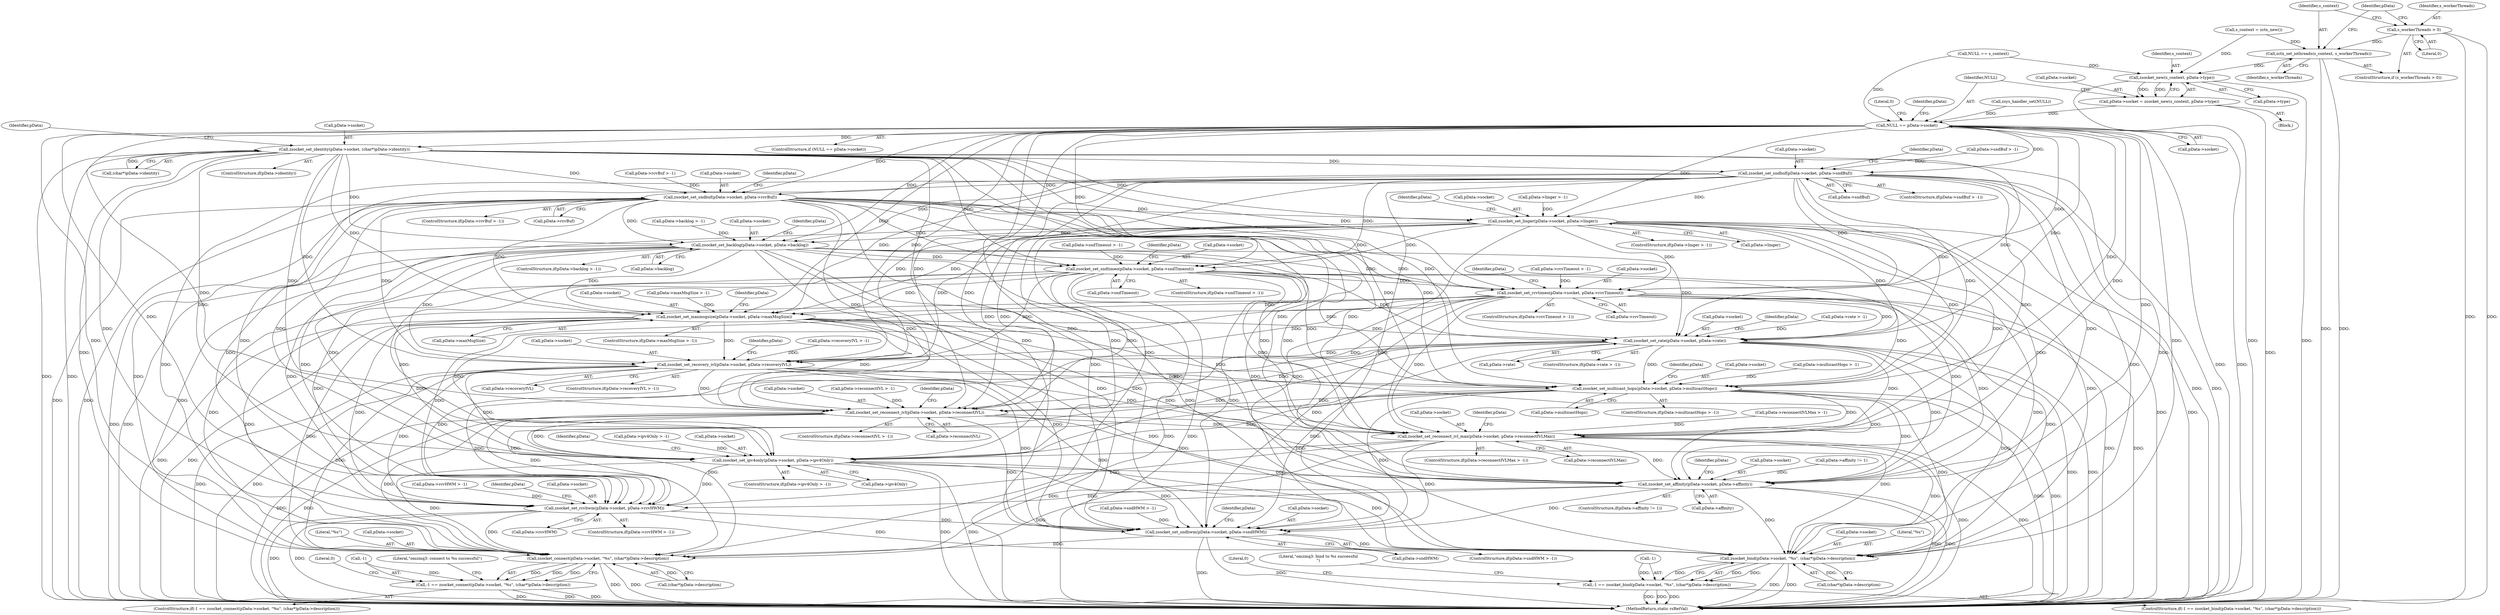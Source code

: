 digraph "0_rsyslog_062d0c671a29f7c6f7dff4a2f1f35df375bbb30b_0@API" {
"1000119" [label="(Call,s_workerThreads > 0)"];
"1000122" [label="(Call,zctx_set_iothreads(s_context, s_workerThreads))"];
"1000129" [label="(Call,zsocket_new(s_context, pData->type))"];
"1000125" [label="(Call,pData->socket = zsocket_new(s_context, pData->type))"];
"1000135" [label="(Call,NULL == pData->socket)"];
"1000156" [label="(Call,zsocket_set_identity(pData->socket, (char*)pData->identity))"];
"1000172" [label="(Call,zsocket_set_sndbuf(pData->socket, pData->sndBuf))"];
"1000186" [label="(Call,zsocket_set_sndbuf(pData->socket, pData->rcvBuf))"];
"1000200" [label="(Call,zsocket_set_linger(pData->socket, pData->linger))"];
"1000214" [label="(Call,zsocket_set_backlog(pData->socket, pData->backlog))"];
"1000228" [label="(Call,zsocket_set_sndtimeo(pData->socket, pData->sndTimeout))"];
"1000242" [label="(Call,zsocket_set_rcvtimeo(pData->socket, pData->rcvTimeout))"];
"1000256" [label="(Call,zsocket_set_maxmsgsize(pData->socket, pData->maxMsgSize))"];
"1000270" [label="(Call,zsocket_set_rate(pData->socket, pData->rate))"];
"1000284" [label="(Call,zsocket_set_recovery_ivl(pData->socket, pData->recoveryIVL))"];
"1000298" [label="(Call,zsocket_set_multicast_hops(pData->socket, pData->multicastHops))"];
"1000312" [label="(Call,zsocket_set_reconnect_ivl(pData->socket, pData->reconnectIVL))"];
"1000326" [label="(Call,zsocket_set_reconnect_ivl_max(pData->socket, pData->reconnectIVLMax))"];
"1000340" [label="(Call,zsocket_set_ipv4only(pData->socket, pData->ipv4Only))"];
"1000353" [label="(Call,zsocket_set_affinity(pData->socket, pData->affinity))"];
"1000367" [label="(Call,zsocket_set_rcvhwm(pData->socket, pData->rcvHWM))"];
"1000381" [label="(Call,zsocket_set_sndhwm(pData->socket, pData->sndHWM))"];
"1000399" [label="(Call,zsocket_bind(pData->socket, \"%s\", (char*)pData->description))"];
"1000396" [label="(Call,-1 == zsocket_bind(pData->socket, \"%s\", (char*)pData->description))"];
"1000432" [label="(Call,zsocket_connect(pData->socket, \"%s\", (char*)pData->description))"];
"1000429" [label="(Call,-1 == zsocket_connect(pData->socket, \"%s\", (char*)pData->description))"];
"1000243" [label="(Call,pData->socket)"];
"1000229" [label="(Call,pData->socket)"];
"1000200" [label="(Call,zsocket_set_linger(pData->socket, pData->linger))"];
"1000222" [label="(Call,pData->sndTimeout > -1)"];
"1000284" [label="(Call,zsocket_set_recovery_ivl(pData->socket, pData->recoveryIVL))"];
"1000152" [label="(ControlStructure,if(pData->identity))"];
"1000322" [label="(Identifier,pData)"];
"1000347" [label="(ControlStructure,if(pData->affinity != 1))"];
"1000256" [label="(Call,zsocket_set_maxmsgsize(pData->socket, pData->maxMsgSize))"];
"1000118" [label="(ControlStructure,if (s_workerThreads > 0))"];
"1000432" [label="(Call,zsocket_connect(pData->socket, \"%s\", (char*)pData->description))"];
"1000266" [label="(Identifier,pData)"];
"1000207" [label="(ControlStructure,if(pData->backlog > -1))"];
"1000249" [label="(ControlStructure,if(pData->maxMsgSize > -1))"];
"1000344" [label="(Call,pData->ipv4Only)"];
"1000348" [label="(Call,pData->affinity != 1)"];
"1000404" [label="(Call,(char*)pData->description)"];
"1000433" [label="(Call,pData->socket)"];
"1000210" [label="(Identifier,pData)"];
"1000278" [label="(Call,pData->recoveryIVL > -1)"];
"1000246" [label="(Call,pData->rcvTimeout)"];
"1000129" [label="(Call,zsocket_new(s_context, pData->type))"];
"1000137" [label="(Call,pData->socket)"];
"1000455" [label="(Literal,\"omzmq3: connect to %s successful\")"];
"1000123" [label="(Identifier,s_context)"];
"1000305" [label="(ControlStructure,if(pData->reconnectIVL > -1))"];
"1000134" [label="(ControlStructure,if (NULL == pData->socket))"];
"1000228" [label="(Call,zsocket_set_sndtimeo(pData->socket, pData->sndTimeout))"];
"1000157" [label="(Call,pData->socket)"];
"1000127" [label="(Identifier,pData)"];
"1000422" [label="(Literal,\"omzmq3: bind to %s successful\n\")"];
"1000333" [label="(ControlStructure,if(pData->ipv4Only > -1))"];
"1000120" [label="(Identifier,s_workerThreads)"];
"1000124" [label="(Identifier,s_workerThreads)"];
"1000319" [label="(ControlStructure,if(pData->reconnectIVLMax > -1))"];
"1000257" [label="(Call,pData->socket)"];
"1000371" [label="(Call,pData->rcvHWM)"];
"1000271" [label="(Call,pData->socket)"];
"1000316" [label="(Call,pData->reconnectIVL)"];
"1000381" [label="(Call,zsocket_set_sndhwm(pData->socket, pData->sndHWM))"];
"1000292" [label="(Call,pData->multicastHops > -1)"];
"1000377" [label="(Identifier,pData)"];
"1000242" [label="(Call,zsocket_set_rcvtimeo(pData->socket, pData->rcvTimeout))"];
"1000176" [label="(Call,pData->sndBuf)"];
"1000280" [label="(Identifier,pData)"];
"1000403" [label="(Literal,\"%s\")"];
"1000179" [label="(ControlStructure,if(pData->rcvBuf > -1))"];
"1000180" [label="(Call,pData->rcvBuf > -1)"];
"1000125" [label="(Call,pData->socket = zsocket_new(s_context, pData->type))"];
"1000173" [label="(Call,pData->socket)"];
"1000313" [label="(Call,pData->socket)"];
"1000131" [label="(Call,pData->type)"];
"1000429" [label="(Call,-1 == zsocket_connect(pData->socket, \"%s\", (char*)pData->description))"];
"1000264" [label="(Call,pData->rate > -1)"];
"1000190" [label="(Call,pData->rcvBuf)"];
"1000334" [label="(Call,pData->ipv4Only > -1)"];
"1000302" [label="(Call,pData->multicastHops)"];
"1000308" [label="(Identifier,pData)"];
"1000130" [label="(Identifier,s_context)"];
"1000430" [label="(Call,-1)"];
"1000285" [label="(Call,pData->socket)"];
"1000291" [label="(ControlStructure,if(pData->multicastHops > -1))"];
"1000367" [label="(Call,zsocket_set_rcvhwm(pData->socket, pData->rcvHWM))"];
"1000238" [label="(Identifier,pData)"];
"1000277" [label="(ControlStructure,if(pData->recoveryIVL > -1))"];
"1000250" [label="(Call,pData->maxMsgSize > -1)"];
"1000172" [label="(Call,zsocket_set_sndbuf(pData->socket, pData->sndBuf))"];
"1000106" [label="(Block,)"];
"1000260" [label="(Call,pData->maxMsgSize)"];
"1000397" [label="(Call,-1)"];
"1000288" [label="(Call,pData->recoveryIVL)"];
"1000122" [label="(Call,zctx_set_iothreads(s_context, s_workerThreads))"];
"1000232" [label="(Call,pData->sndTimeout)"];
"1000395" [label="(ControlStructure,if(-1 == zsocket_bind(pData->socket, \"%s\", (char*)pData->description)))"];
"1000126" [label="(Call,pData->socket)"];
"1000270" [label="(Call,zsocket_set_rate(pData->socket, pData->rate))"];
"1000375" [label="(Call,pData->sndHWM > -1)"];
"1000363" [label="(Identifier,pData)"];
"1000444" [label="(Literal,0)"];
"1000385" [label="(Call,pData->sndHWM)"];
"1000208" [label="(Call,pData->backlog > -1)"];
"1000154" [label="(Identifier,pData)"];
"1000186" [label="(Call,zsocket_set_sndbuf(pData->socket, pData->rcvBuf))"];
"1000109" [label="(Call,NULL == s_context)"];
"1000193" [label="(ControlStructure,if(pData->linger > -1))"];
"1000306" [label="(Call,pData->reconnectIVL > -1)"];
"1000330" [label="(Call,pData->reconnectIVLMax)"];
"1000400" [label="(Call,pData->socket)"];
"1000215" [label="(Call,pData->socket)"];
"1000411" [label="(Literal,0)"];
"1000326" [label="(Call,zsocket_set_reconnect_ivl_max(pData->socket, pData->reconnectIVLMax))"];
"1000368" [label="(Call,pData->socket)"];
"1000391" [label="(Identifier,pData)"];
"1000121" [label="(Literal,0)"];
"1000360" [label="(ControlStructure,if(pData->rcvHWM > -1))"];
"1000341" [label="(Call,pData->socket)"];
"1000204" [label="(Call,pData->linger)"];
"1000350" [label="(Identifier,pData)"];
"1000135" [label="(Call,NULL == pData->socket)"];
"1000201" [label="(Call,pData->socket)"];
"1000382" [label="(Call,pData->socket)"];
"1000399" [label="(Call,zsocket_bind(pData->socket, \"%s\", (char*)pData->description))"];
"1000168" [label="(Identifier,pData)"];
"1000182" [label="(Identifier,pData)"];
"1000298" [label="(Call,zsocket_set_multicast_hops(pData->socket, pData->multicastHops))"];
"1000165" [label="(ControlStructure,if(pData->sndBuf > -1))"];
"1000428" [label="(ControlStructure,if(-1 == zsocket_connect(pData->socket, \"%s\", (char*)pData->description)))"];
"1000357" [label="(Call,pData->affinity)"];
"1000299" [label="(Call,pData->socket)"];
"1000436" [label="(Literal,\"%s\")"];
"1000113" [label="(Call,zsys_handler_set(NULL))"];
"1000235" [label="(ControlStructure,if(pData->rcvTimeout > -1))"];
"1000263" [label="(ControlStructure,if(pData->rate > -1))"];
"1000274" [label="(Call,pData->rate)"];
"1000194" [label="(Call,pData->linger > -1)"];
"1000218" [label="(Call,pData->backlog)"];
"1000214" [label="(Call,zsocket_set_backlog(pData->socket, pData->backlog))"];
"1000166" [label="(Call,pData->sndBuf > -1)"];
"1000437" [label="(Call,(char*)pData->description)"];
"1000327" [label="(Call,pData->socket)"];
"1000160" [label="(Call,(char*)pData->identity)"];
"1000187" [label="(Call,pData->socket)"];
"1000336" [label="(Identifier,pData)"];
"1000252" [label="(Identifier,pData)"];
"1000361" [label="(Call,pData->rcvHWM > -1)"];
"1000461" [label="(MethodReturn,static rsRetVal)"];
"1000224" [label="(Identifier,pData)"];
"1000221" [label="(ControlStructure,if(pData->sndTimeout > -1))"];
"1000294" [label="(Identifier,pData)"];
"1000354" [label="(Call,pData->socket)"];
"1000136" [label="(Identifier,NULL)"];
"1000374" [label="(ControlStructure,if(pData->sndHWM > -1))"];
"1000236" [label="(Call,pData->rcvTimeout > -1)"];
"1000115" [label="(Call,s_context = zctx_new())"];
"1000396" [label="(Call,-1 == zsocket_bind(pData->socket, \"%s\", (char*)pData->description))"];
"1000312" [label="(Call,zsocket_set_reconnect_ivl(pData->socket, pData->reconnectIVL))"];
"1000340" [label="(Call,zsocket_set_ipv4only(pData->socket, pData->ipv4Only))"];
"1000142" [label="(Literal,0)"];
"1000156" [label="(Call,zsocket_set_identity(pData->socket, (char*)pData->identity))"];
"1000353" [label="(Call,zsocket_set_affinity(pData->socket, pData->affinity))"];
"1000196" [label="(Identifier,pData)"];
"1000320" [label="(Call,pData->reconnectIVLMax > -1)"];
"1000119" [label="(Call,s_workerThreads > 0)"];
"1000119" -> "1000118"  [label="AST: "];
"1000119" -> "1000121"  [label="CFG: "];
"1000120" -> "1000119"  [label="AST: "];
"1000121" -> "1000119"  [label="AST: "];
"1000123" -> "1000119"  [label="CFG: "];
"1000127" -> "1000119"  [label="CFG: "];
"1000119" -> "1000461"  [label="DDG: "];
"1000119" -> "1000461"  [label="DDG: "];
"1000119" -> "1000122"  [label="DDG: "];
"1000122" -> "1000118"  [label="AST: "];
"1000122" -> "1000124"  [label="CFG: "];
"1000123" -> "1000122"  [label="AST: "];
"1000124" -> "1000122"  [label="AST: "];
"1000127" -> "1000122"  [label="CFG: "];
"1000122" -> "1000461"  [label="DDG: "];
"1000122" -> "1000461"  [label="DDG: "];
"1000115" -> "1000122"  [label="DDG: "];
"1000122" -> "1000129"  [label="DDG: "];
"1000129" -> "1000125"  [label="AST: "];
"1000129" -> "1000131"  [label="CFG: "];
"1000130" -> "1000129"  [label="AST: "];
"1000131" -> "1000129"  [label="AST: "];
"1000125" -> "1000129"  [label="CFG: "];
"1000129" -> "1000461"  [label="DDG: "];
"1000129" -> "1000461"  [label="DDG: "];
"1000129" -> "1000125"  [label="DDG: "];
"1000129" -> "1000125"  [label="DDG: "];
"1000109" -> "1000129"  [label="DDG: "];
"1000115" -> "1000129"  [label="DDG: "];
"1000125" -> "1000106"  [label="AST: "];
"1000126" -> "1000125"  [label="AST: "];
"1000136" -> "1000125"  [label="CFG: "];
"1000125" -> "1000461"  [label="DDG: "];
"1000125" -> "1000135"  [label="DDG: "];
"1000135" -> "1000134"  [label="AST: "];
"1000135" -> "1000137"  [label="CFG: "];
"1000136" -> "1000135"  [label="AST: "];
"1000137" -> "1000135"  [label="AST: "];
"1000142" -> "1000135"  [label="CFG: "];
"1000154" -> "1000135"  [label="CFG: "];
"1000135" -> "1000461"  [label="DDG: "];
"1000135" -> "1000461"  [label="DDG: "];
"1000113" -> "1000135"  [label="DDG: "];
"1000109" -> "1000135"  [label="DDG: "];
"1000135" -> "1000156"  [label="DDG: "];
"1000135" -> "1000172"  [label="DDG: "];
"1000135" -> "1000186"  [label="DDG: "];
"1000135" -> "1000200"  [label="DDG: "];
"1000135" -> "1000214"  [label="DDG: "];
"1000135" -> "1000228"  [label="DDG: "];
"1000135" -> "1000242"  [label="DDG: "];
"1000135" -> "1000256"  [label="DDG: "];
"1000135" -> "1000270"  [label="DDG: "];
"1000135" -> "1000284"  [label="DDG: "];
"1000135" -> "1000298"  [label="DDG: "];
"1000135" -> "1000312"  [label="DDG: "];
"1000135" -> "1000326"  [label="DDG: "];
"1000135" -> "1000340"  [label="DDG: "];
"1000135" -> "1000353"  [label="DDG: "];
"1000135" -> "1000367"  [label="DDG: "];
"1000135" -> "1000381"  [label="DDG: "];
"1000135" -> "1000399"  [label="DDG: "];
"1000135" -> "1000432"  [label="DDG: "];
"1000156" -> "1000152"  [label="AST: "];
"1000156" -> "1000160"  [label="CFG: "];
"1000157" -> "1000156"  [label="AST: "];
"1000160" -> "1000156"  [label="AST: "];
"1000168" -> "1000156"  [label="CFG: "];
"1000156" -> "1000461"  [label="DDG: "];
"1000156" -> "1000461"  [label="DDG: "];
"1000160" -> "1000156"  [label="DDG: "];
"1000156" -> "1000172"  [label="DDG: "];
"1000156" -> "1000186"  [label="DDG: "];
"1000156" -> "1000200"  [label="DDG: "];
"1000156" -> "1000214"  [label="DDG: "];
"1000156" -> "1000228"  [label="DDG: "];
"1000156" -> "1000242"  [label="DDG: "];
"1000156" -> "1000256"  [label="DDG: "];
"1000156" -> "1000270"  [label="DDG: "];
"1000156" -> "1000284"  [label="DDG: "];
"1000156" -> "1000298"  [label="DDG: "];
"1000156" -> "1000312"  [label="DDG: "];
"1000156" -> "1000326"  [label="DDG: "];
"1000156" -> "1000340"  [label="DDG: "];
"1000156" -> "1000353"  [label="DDG: "];
"1000156" -> "1000367"  [label="DDG: "];
"1000156" -> "1000381"  [label="DDG: "];
"1000156" -> "1000399"  [label="DDG: "];
"1000156" -> "1000432"  [label="DDG: "];
"1000172" -> "1000165"  [label="AST: "];
"1000172" -> "1000176"  [label="CFG: "];
"1000173" -> "1000172"  [label="AST: "];
"1000176" -> "1000172"  [label="AST: "];
"1000182" -> "1000172"  [label="CFG: "];
"1000172" -> "1000461"  [label="DDG: "];
"1000172" -> "1000461"  [label="DDG: "];
"1000166" -> "1000172"  [label="DDG: "];
"1000172" -> "1000186"  [label="DDG: "];
"1000172" -> "1000200"  [label="DDG: "];
"1000172" -> "1000214"  [label="DDG: "];
"1000172" -> "1000228"  [label="DDG: "];
"1000172" -> "1000242"  [label="DDG: "];
"1000172" -> "1000256"  [label="DDG: "];
"1000172" -> "1000270"  [label="DDG: "];
"1000172" -> "1000284"  [label="DDG: "];
"1000172" -> "1000298"  [label="DDG: "];
"1000172" -> "1000312"  [label="DDG: "];
"1000172" -> "1000326"  [label="DDG: "];
"1000172" -> "1000340"  [label="DDG: "];
"1000172" -> "1000353"  [label="DDG: "];
"1000172" -> "1000367"  [label="DDG: "];
"1000172" -> "1000381"  [label="DDG: "];
"1000172" -> "1000399"  [label="DDG: "];
"1000172" -> "1000432"  [label="DDG: "];
"1000186" -> "1000179"  [label="AST: "];
"1000186" -> "1000190"  [label="CFG: "];
"1000187" -> "1000186"  [label="AST: "];
"1000190" -> "1000186"  [label="AST: "];
"1000196" -> "1000186"  [label="CFG: "];
"1000186" -> "1000461"  [label="DDG: "];
"1000186" -> "1000461"  [label="DDG: "];
"1000180" -> "1000186"  [label="DDG: "];
"1000186" -> "1000200"  [label="DDG: "];
"1000186" -> "1000214"  [label="DDG: "];
"1000186" -> "1000228"  [label="DDG: "];
"1000186" -> "1000242"  [label="DDG: "];
"1000186" -> "1000256"  [label="DDG: "];
"1000186" -> "1000270"  [label="DDG: "];
"1000186" -> "1000284"  [label="DDG: "];
"1000186" -> "1000298"  [label="DDG: "];
"1000186" -> "1000312"  [label="DDG: "];
"1000186" -> "1000326"  [label="DDG: "];
"1000186" -> "1000340"  [label="DDG: "];
"1000186" -> "1000353"  [label="DDG: "];
"1000186" -> "1000367"  [label="DDG: "];
"1000186" -> "1000381"  [label="DDG: "];
"1000186" -> "1000399"  [label="DDG: "];
"1000186" -> "1000432"  [label="DDG: "];
"1000200" -> "1000193"  [label="AST: "];
"1000200" -> "1000204"  [label="CFG: "];
"1000201" -> "1000200"  [label="AST: "];
"1000204" -> "1000200"  [label="AST: "];
"1000210" -> "1000200"  [label="CFG: "];
"1000200" -> "1000461"  [label="DDG: "];
"1000200" -> "1000461"  [label="DDG: "];
"1000194" -> "1000200"  [label="DDG: "];
"1000200" -> "1000214"  [label="DDG: "];
"1000200" -> "1000228"  [label="DDG: "];
"1000200" -> "1000242"  [label="DDG: "];
"1000200" -> "1000256"  [label="DDG: "];
"1000200" -> "1000270"  [label="DDG: "];
"1000200" -> "1000284"  [label="DDG: "];
"1000200" -> "1000298"  [label="DDG: "];
"1000200" -> "1000312"  [label="DDG: "];
"1000200" -> "1000326"  [label="DDG: "];
"1000200" -> "1000340"  [label="DDG: "];
"1000200" -> "1000353"  [label="DDG: "];
"1000200" -> "1000367"  [label="DDG: "];
"1000200" -> "1000381"  [label="DDG: "];
"1000200" -> "1000399"  [label="DDG: "];
"1000200" -> "1000432"  [label="DDG: "];
"1000214" -> "1000207"  [label="AST: "];
"1000214" -> "1000218"  [label="CFG: "];
"1000215" -> "1000214"  [label="AST: "];
"1000218" -> "1000214"  [label="AST: "];
"1000224" -> "1000214"  [label="CFG: "];
"1000214" -> "1000461"  [label="DDG: "];
"1000214" -> "1000461"  [label="DDG: "];
"1000208" -> "1000214"  [label="DDG: "];
"1000214" -> "1000228"  [label="DDG: "];
"1000214" -> "1000242"  [label="DDG: "];
"1000214" -> "1000256"  [label="DDG: "];
"1000214" -> "1000270"  [label="DDG: "];
"1000214" -> "1000284"  [label="DDG: "];
"1000214" -> "1000298"  [label="DDG: "];
"1000214" -> "1000312"  [label="DDG: "];
"1000214" -> "1000326"  [label="DDG: "];
"1000214" -> "1000340"  [label="DDG: "];
"1000214" -> "1000353"  [label="DDG: "];
"1000214" -> "1000367"  [label="DDG: "];
"1000214" -> "1000381"  [label="DDG: "];
"1000214" -> "1000399"  [label="DDG: "];
"1000214" -> "1000432"  [label="DDG: "];
"1000228" -> "1000221"  [label="AST: "];
"1000228" -> "1000232"  [label="CFG: "];
"1000229" -> "1000228"  [label="AST: "];
"1000232" -> "1000228"  [label="AST: "];
"1000238" -> "1000228"  [label="CFG: "];
"1000228" -> "1000461"  [label="DDG: "];
"1000228" -> "1000461"  [label="DDG: "];
"1000222" -> "1000228"  [label="DDG: "];
"1000228" -> "1000242"  [label="DDG: "];
"1000228" -> "1000256"  [label="DDG: "];
"1000228" -> "1000270"  [label="DDG: "];
"1000228" -> "1000284"  [label="DDG: "];
"1000228" -> "1000298"  [label="DDG: "];
"1000228" -> "1000312"  [label="DDG: "];
"1000228" -> "1000326"  [label="DDG: "];
"1000228" -> "1000340"  [label="DDG: "];
"1000228" -> "1000353"  [label="DDG: "];
"1000228" -> "1000367"  [label="DDG: "];
"1000228" -> "1000381"  [label="DDG: "];
"1000228" -> "1000399"  [label="DDG: "];
"1000228" -> "1000432"  [label="DDG: "];
"1000242" -> "1000235"  [label="AST: "];
"1000242" -> "1000246"  [label="CFG: "];
"1000243" -> "1000242"  [label="AST: "];
"1000246" -> "1000242"  [label="AST: "];
"1000252" -> "1000242"  [label="CFG: "];
"1000242" -> "1000461"  [label="DDG: "];
"1000242" -> "1000461"  [label="DDG: "];
"1000236" -> "1000242"  [label="DDG: "];
"1000242" -> "1000256"  [label="DDG: "];
"1000242" -> "1000270"  [label="DDG: "];
"1000242" -> "1000284"  [label="DDG: "];
"1000242" -> "1000298"  [label="DDG: "];
"1000242" -> "1000312"  [label="DDG: "];
"1000242" -> "1000326"  [label="DDG: "];
"1000242" -> "1000340"  [label="DDG: "];
"1000242" -> "1000353"  [label="DDG: "];
"1000242" -> "1000367"  [label="DDG: "];
"1000242" -> "1000381"  [label="DDG: "];
"1000242" -> "1000399"  [label="DDG: "];
"1000242" -> "1000432"  [label="DDG: "];
"1000256" -> "1000249"  [label="AST: "];
"1000256" -> "1000260"  [label="CFG: "];
"1000257" -> "1000256"  [label="AST: "];
"1000260" -> "1000256"  [label="AST: "];
"1000266" -> "1000256"  [label="CFG: "];
"1000256" -> "1000461"  [label="DDG: "];
"1000256" -> "1000461"  [label="DDG: "];
"1000250" -> "1000256"  [label="DDG: "];
"1000256" -> "1000270"  [label="DDG: "];
"1000256" -> "1000284"  [label="DDG: "];
"1000256" -> "1000298"  [label="DDG: "];
"1000256" -> "1000312"  [label="DDG: "];
"1000256" -> "1000326"  [label="DDG: "];
"1000256" -> "1000340"  [label="DDG: "];
"1000256" -> "1000353"  [label="DDG: "];
"1000256" -> "1000367"  [label="DDG: "];
"1000256" -> "1000381"  [label="DDG: "];
"1000256" -> "1000399"  [label="DDG: "];
"1000256" -> "1000432"  [label="DDG: "];
"1000270" -> "1000263"  [label="AST: "];
"1000270" -> "1000274"  [label="CFG: "];
"1000271" -> "1000270"  [label="AST: "];
"1000274" -> "1000270"  [label="AST: "];
"1000280" -> "1000270"  [label="CFG: "];
"1000270" -> "1000461"  [label="DDG: "];
"1000270" -> "1000461"  [label="DDG: "];
"1000264" -> "1000270"  [label="DDG: "];
"1000270" -> "1000284"  [label="DDG: "];
"1000270" -> "1000298"  [label="DDG: "];
"1000270" -> "1000312"  [label="DDG: "];
"1000270" -> "1000326"  [label="DDG: "];
"1000270" -> "1000340"  [label="DDG: "];
"1000270" -> "1000353"  [label="DDG: "];
"1000270" -> "1000367"  [label="DDG: "];
"1000270" -> "1000381"  [label="DDG: "];
"1000270" -> "1000399"  [label="DDG: "];
"1000270" -> "1000432"  [label="DDG: "];
"1000284" -> "1000277"  [label="AST: "];
"1000284" -> "1000288"  [label="CFG: "];
"1000285" -> "1000284"  [label="AST: "];
"1000288" -> "1000284"  [label="AST: "];
"1000294" -> "1000284"  [label="CFG: "];
"1000284" -> "1000461"  [label="DDG: "];
"1000284" -> "1000461"  [label="DDG: "];
"1000278" -> "1000284"  [label="DDG: "];
"1000284" -> "1000298"  [label="DDG: "];
"1000284" -> "1000312"  [label="DDG: "];
"1000284" -> "1000326"  [label="DDG: "];
"1000284" -> "1000340"  [label="DDG: "];
"1000284" -> "1000353"  [label="DDG: "];
"1000284" -> "1000367"  [label="DDG: "];
"1000284" -> "1000381"  [label="DDG: "];
"1000284" -> "1000399"  [label="DDG: "];
"1000284" -> "1000432"  [label="DDG: "];
"1000298" -> "1000291"  [label="AST: "];
"1000298" -> "1000302"  [label="CFG: "];
"1000299" -> "1000298"  [label="AST: "];
"1000302" -> "1000298"  [label="AST: "];
"1000308" -> "1000298"  [label="CFG: "];
"1000298" -> "1000461"  [label="DDG: "];
"1000298" -> "1000461"  [label="DDG: "];
"1000292" -> "1000298"  [label="DDG: "];
"1000298" -> "1000312"  [label="DDG: "];
"1000298" -> "1000326"  [label="DDG: "];
"1000298" -> "1000340"  [label="DDG: "];
"1000298" -> "1000353"  [label="DDG: "];
"1000298" -> "1000367"  [label="DDG: "];
"1000298" -> "1000381"  [label="DDG: "];
"1000298" -> "1000399"  [label="DDG: "];
"1000298" -> "1000432"  [label="DDG: "];
"1000312" -> "1000305"  [label="AST: "];
"1000312" -> "1000316"  [label="CFG: "];
"1000313" -> "1000312"  [label="AST: "];
"1000316" -> "1000312"  [label="AST: "];
"1000322" -> "1000312"  [label="CFG: "];
"1000312" -> "1000461"  [label="DDG: "];
"1000312" -> "1000461"  [label="DDG: "];
"1000306" -> "1000312"  [label="DDG: "];
"1000312" -> "1000326"  [label="DDG: "];
"1000312" -> "1000340"  [label="DDG: "];
"1000312" -> "1000353"  [label="DDG: "];
"1000312" -> "1000367"  [label="DDG: "];
"1000312" -> "1000381"  [label="DDG: "];
"1000312" -> "1000399"  [label="DDG: "];
"1000312" -> "1000432"  [label="DDG: "];
"1000326" -> "1000319"  [label="AST: "];
"1000326" -> "1000330"  [label="CFG: "];
"1000327" -> "1000326"  [label="AST: "];
"1000330" -> "1000326"  [label="AST: "];
"1000336" -> "1000326"  [label="CFG: "];
"1000326" -> "1000461"  [label="DDG: "];
"1000326" -> "1000461"  [label="DDG: "];
"1000320" -> "1000326"  [label="DDG: "];
"1000326" -> "1000340"  [label="DDG: "];
"1000326" -> "1000353"  [label="DDG: "];
"1000326" -> "1000367"  [label="DDG: "];
"1000326" -> "1000381"  [label="DDG: "];
"1000326" -> "1000399"  [label="DDG: "];
"1000326" -> "1000432"  [label="DDG: "];
"1000340" -> "1000333"  [label="AST: "];
"1000340" -> "1000344"  [label="CFG: "];
"1000341" -> "1000340"  [label="AST: "];
"1000344" -> "1000340"  [label="AST: "];
"1000350" -> "1000340"  [label="CFG: "];
"1000340" -> "1000461"  [label="DDG: "];
"1000340" -> "1000461"  [label="DDG: "];
"1000334" -> "1000340"  [label="DDG: "];
"1000340" -> "1000353"  [label="DDG: "];
"1000340" -> "1000367"  [label="DDG: "];
"1000340" -> "1000381"  [label="DDG: "];
"1000340" -> "1000399"  [label="DDG: "];
"1000340" -> "1000432"  [label="DDG: "];
"1000353" -> "1000347"  [label="AST: "];
"1000353" -> "1000357"  [label="CFG: "];
"1000354" -> "1000353"  [label="AST: "];
"1000357" -> "1000353"  [label="AST: "];
"1000363" -> "1000353"  [label="CFG: "];
"1000353" -> "1000461"  [label="DDG: "];
"1000353" -> "1000461"  [label="DDG: "];
"1000348" -> "1000353"  [label="DDG: "];
"1000353" -> "1000367"  [label="DDG: "];
"1000353" -> "1000381"  [label="DDG: "];
"1000353" -> "1000399"  [label="DDG: "];
"1000353" -> "1000432"  [label="DDG: "];
"1000367" -> "1000360"  [label="AST: "];
"1000367" -> "1000371"  [label="CFG: "];
"1000368" -> "1000367"  [label="AST: "];
"1000371" -> "1000367"  [label="AST: "];
"1000377" -> "1000367"  [label="CFG: "];
"1000367" -> "1000461"  [label="DDG: "];
"1000367" -> "1000461"  [label="DDG: "];
"1000361" -> "1000367"  [label="DDG: "];
"1000367" -> "1000381"  [label="DDG: "];
"1000367" -> "1000399"  [label="DDG: "];
"1000367" -> "1000432"  [label="DDG: "];
"1000381" -> "1000374"  [label="AST: "];
"1000381" -> "1000385"  [label="CFG: "];
"1000382" -> "1000381"  [label="AST: "];
"1000385" -> "1000381"  [label="AST: "];
"1000391" -> "1000381"  [label="CFG: "];
"1000381" -> "1000461"  [label="DDG: "];
"1000381" -> "1000461"  [label="DDG: "];
"1000375" -> "1000381"  [label="DDG: "];
"1000381" -> "1000399"  [label="DDG: "];
"1000381" -> "1000432"  [label="DDG: "];
"1000399" -> "1000396"  [label="AST: "];
"1000399" -> "1000404"  [label="CFG: "];
"1000400" -> "1000399"  [label="AST: "];
"1000403" -> "1000399"  [label="AST: "];
"1000404" -> "1000399"  [label="AST: "];
"1000396" -> "1000399"  [label="CFG: "];
"1000399" -> "1000461"  [label="DDG: "];
"1000399" -> "1000461"  [label="DDG: "];
"1000399" -> "1000396"  [label="DDG: "];
"1000399" -> "1000396"  [label="DDG: "];
"1000399" -> "1000396"  [label="DDG: "];
"1000404" -> "1000399"  [label="DDG: "];
"1000396" -> "1000395"  [label="AST: "];
"1000397" -> "1000396"  [label="AST: "];
"1000411" -> "1000396"  [label="CFG: "];
"1000422" -> "1000396"  [label="CFG: "];
"1000396" -> "1000461"  [label="DDG: "];
"1000396" -> "1000461"  [label="DDG: "];
"1000396" -> "1000461"  [label="DDG: "];
"1000397" -> "1000396"  [label="DDG: "];
"1000432" -> "1000429"  [label="AST: "];
"1000432" -> "1000437"  [label="CFG: "];
"1000433" -> "1000432"  [label="AST: "];
"1000436" -> "1000432"  [label="AST: "];
"1000437" -> "1000432"  [label="AST: "];
"1000429" -> "1000432"  [label="CFG: "];
"1000432" -> "1000461"  [label="DDG: "];
"1000432" -> "1000461"  [label="DDG: "];
"1000432" -> "1000429"  [label="DDG: "];
"1000432" -> "1000429"  [label="DDG: "];
"1000432" -> "1000429"  [label="DDG: "];
"1000437" -> "1000432"  [label="DDG: "];
"1000429" -> "1000428"  [label="AST: "];
"1000430" -> "1000429"  [label="AST: "];
"1000444" -> "1000429"  [label="CFG: "];
"1000455" -> "1000429"  [label="CFG: "];
"1000429" -> "1000461"  [label="DDG: "];
"1000429" -> "1000461"  [label="DDG: "];
"1000429" -> "1000461"  [label="DDG: "];
"1000430" -> "1000429"  [label="DDG: "];
}
